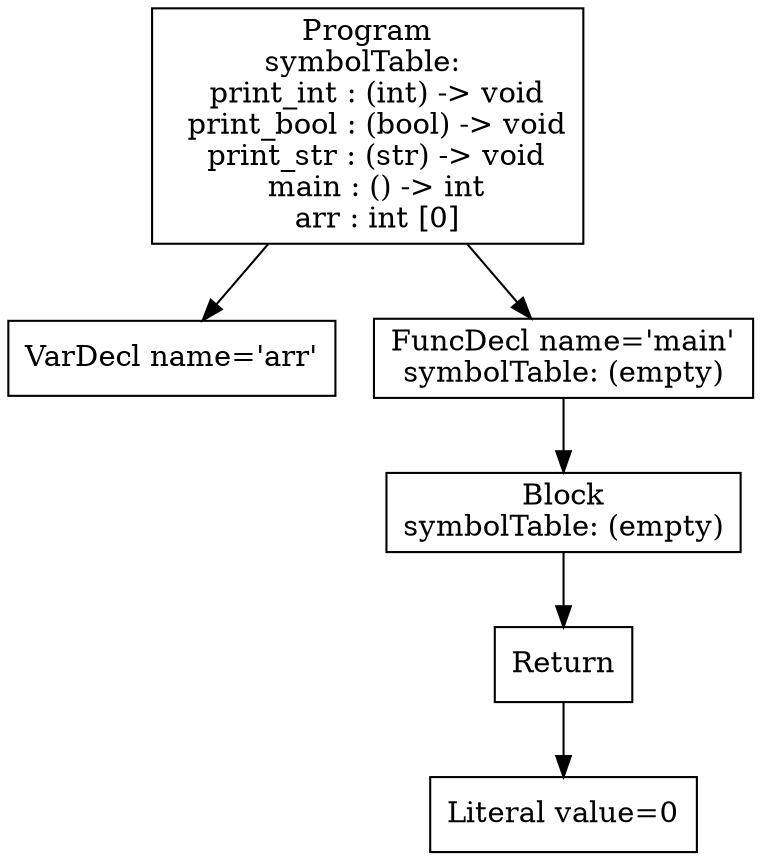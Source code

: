 digraph AST {
1 [shape=box, label="VarDecl name='arr'"];
5 [shape=box, label="Literal value=0"];
4 [shape=box, label="Return"];
4 -> 5;
3 [shape=box, label="Block\nsymbolTable: (empty)"];
3 -> 4;
2 [shape=box, label="FuncDecl name='main'\nsymbolTable: (empty)"];
2 -> 3;
0 [shape=box, label="Program\nsymbolTable: \n  print_int : (int) -> void\n  print_bool : (bool) -> void\n  print_str : (str) -> void\n  main : () -> int\n  arr : int [0]"];
0 -> 1;
0 -> 2;
}
